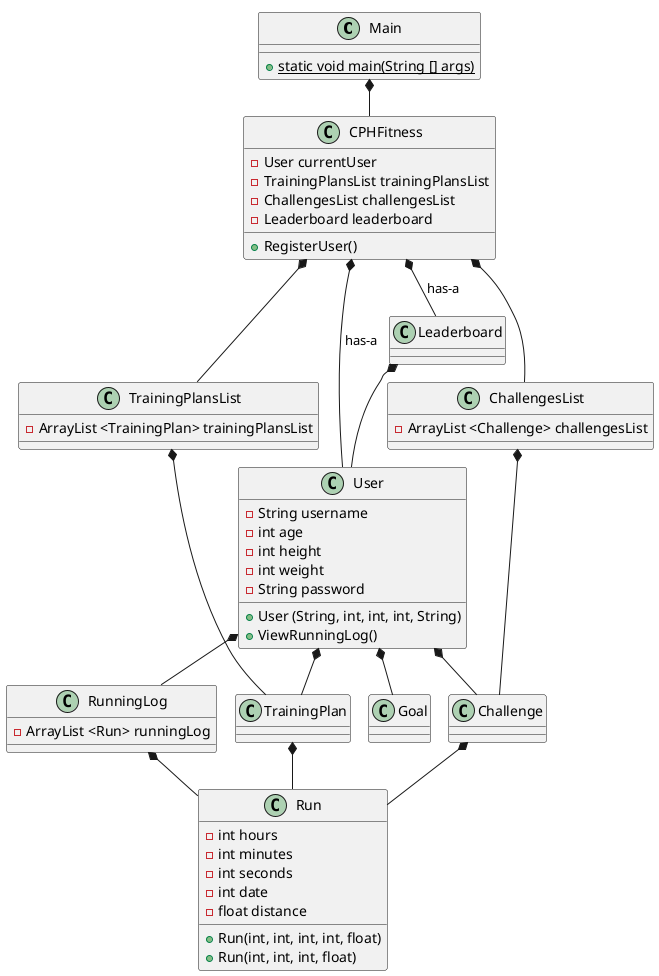@startuml
'https://plantuml.com/sequence-diagram
!pragma layout smetana

class Main{
{static}+ static void main(String [] args)
}

class CPHFitness{
- User currentUser
- TrainingPlansList trainingPlansList
- ChallengesList challengesList
- Leaderboard leaderboard
+ RegisterUser()

}

class User{
+ User (String, int, int, int, String)
- String username
- int age
- int height
- int weight
- String password
+ ViewRunningLog()
}

class Run{
+ Run(int, int, int, int, float)
+ Run(int, int, int, float)
- int hours
- int minutes
- int seconds
- int date
- float distance
}

class ChallengesList{
- ArrayList <Challenge> challengesList
}

class TrainingPlansList{
- ArrayList <TrainingPlan> trainingPlansList
}

class RunningLog{
- ArrayList <Run> runningLog
}

class Goal {

}

class Challenge {

}

class TrainingPlan {

}

class Leaderboard{

}

Main *--CPHFitness
CPHFitness *-- User : has-a
CPHFitness *-- Leaderboard : has-a
CPHFitness *-- ChallengesList
CPHFitness *-- TrainingPlansList

ChallengesList *-- Challenge
TrainingPlansList *-- TrainingPlan

User *-- Goal
User *-- Challenge
User *-- TrainingPlan
User *-- RunningLog

RunningLog *-- Run
Challenge *-- Run
TrainingPlan *-- Run

Leaderboard *-- User

@enduml